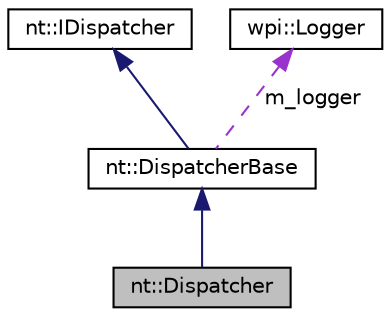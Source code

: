digraph "nt::Dispatcher"
{
  edge [fontname="Helvetica",fontsize="10",labelfontname="Helvetica",labelfontsize="10"];
  node [fontname="Helvetica",fontsize="10",shape=record];
  Node1 [label="nt::Dispatcher",height=0.2,width=0.4,color="black", fillcolor="grey75", style="filled", fontcolor="black"];
  Node2 -> Node1 [dir="back",color="midnightblue",fontsize="10",style="solid",fontname="Helvetica"];
  Node2 [label="nt::DispatcherBase",height=0.2,width=0.4,color="black", fillcolor="white", style="filled",URL="$classnt_1_1DispatcherBase.html"];
  Node3 -> Node2 [dir="back",color="midnightblue",fontsize="10",style="solid",fontname="Helvetica"];
  Node3 [label="nt::IDispatcher",height=0.2,width=0.4,color="black", fillcolor="white", style="filled",URL="$classnt_1_1IDispatcher.html"];
  Node4 -> Node2 [dir="back",color="darkorchid3",fontsize="10",style="dashed",label=" m_logger" ,fontname="Helvetica"];
  Node4 [label="wpi::Logger",height=0.2,width=0.4,color="black", fillcolor="white", style="filled",URL="$classwpi_1_1Logger.html"];
}
